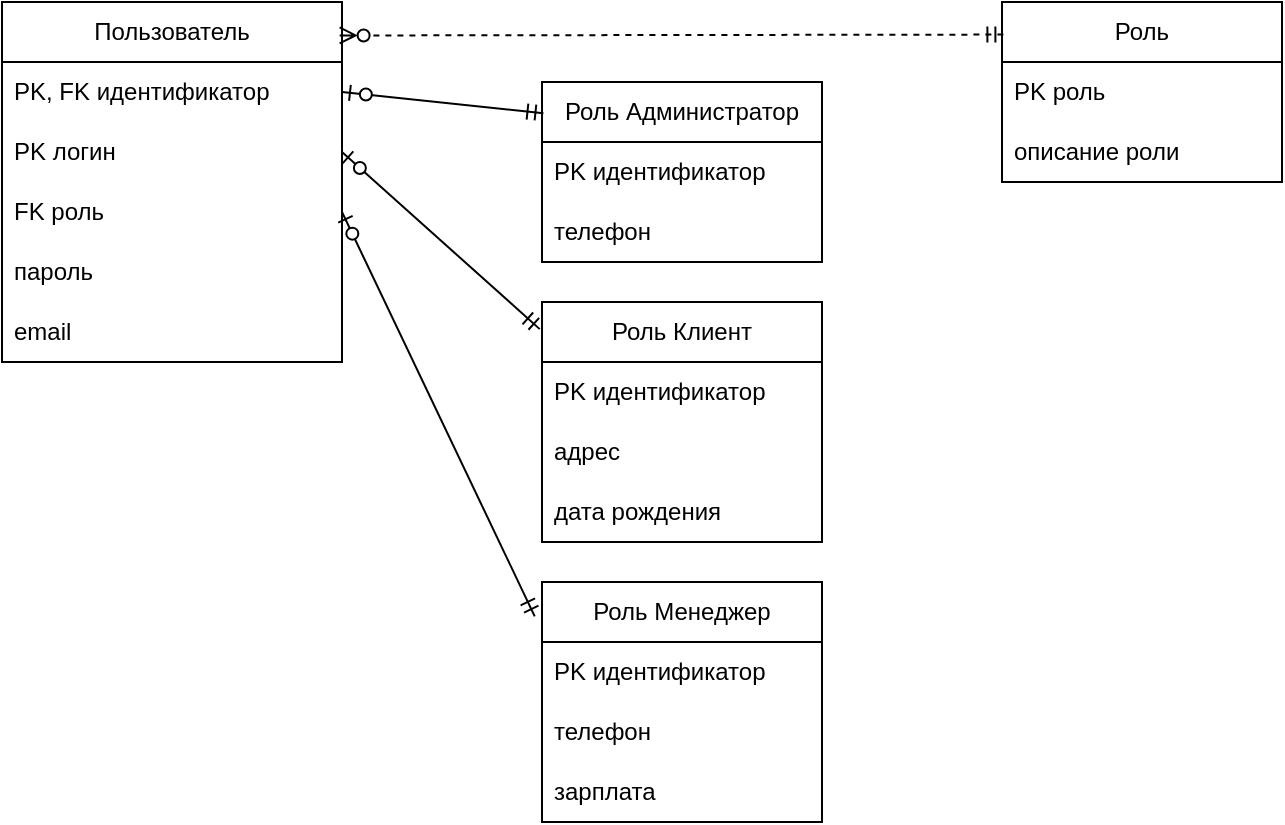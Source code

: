 <mxfile version="28.2.3">
  <diagram name="Страница — 1" id="SFCIHzlu91kjz6KSMM__">
    <mxGraphModel dx="701" dy="542" grid="1" gridSize="10" guides="1" tooltips="1" connect="1" arrows="1" fold="1" page="1" pageScale="1" pageWidth="827" pageHeight="1169" math="0" shadow="0">
      <root>
        <mxCell id="0" />
        <mxCell id="1" parent="0" />
        <mxCell id="gSQlcD7QLnzV-weEtkHs-1" value="Пользователь" style="swimlane;fontStyle=0;childLayout=stackLayout;horizontal=1;startSize=30;horizontalStack=0;resizeParent=1;resizeParentMax=0;resizeLast=0;collapsible=1;marginBottom=0;whiteSpace=wrap;html=1;" vertex="1" parent="1">
          <mxGeometry x="10" y="120" width="170" height="180" as="geometry" />
        </mxCell>
        <mxCell id="gSQlcD7QLnzV-weEtkHs-19" value="PK, FK идентификатор" style="text;strokeColor=none;fillColor=none;align=left;verticalAlign=middle;spacingLeft=4;spacingRight=4;overflow=hidden;points=[[0,0.5],[1,0.5]];portConstraint=eastwest;rotatable=0;whiteSpace=wrap;html=1;" vertex="1" parent="gSQlcD7QLnzV-weEtkHs-1">
          <mxGeometry y="30" width="170" height="30" as="geometry" />
        </mxCell>
        <mxCell id="gSQlcD7QLnzV-weEtkHs-2" value="PK логин" style="text;strokeColor=none;fillColor=none;align=left;verticalAlign=middle;spacingLeft=4;spacingRight=4;overflow=hidden;points=[[0,0.5],[1,0.5]];portConstraint=eastwest;rotatable=0;whiteSpace=wrap;html=1;" vertex="1" parent="gSQlcD7QLnzV-weEtkHs-1">
          <mxGeometry y="60" width="170" height="30" as="geometry" />
        </mxCell>
        <mxCell id="gSQlcD7QLnzV-weEtkHs-3" value="FK роль" style="text;strokeColor=none;fillColor=none;align=left;verticalAlign=middle;spacingLeft=4;spacingRight=4;overflow=hidden;points=[[0,0.5],[1,0.5]];portConstraint=eastwest;rotatable=0;whiteSpace=wrap;html=1;" vertex="1" parent="gSQlcD7QLnzV-weEtkHs-1">
          <mxGeometry y="90" width="170" height="30" as="geometry" />
        </mxCell>
        <mxCell id="gSQlcD7QLnzV-weEtkHs-4" value="пароль" style="text;strokeColor=none;fillColor=none;align=left;verticalAlign=middle;spacingLeft=4;spacingRight=4;overflow=hidden;points=[[0,0.5],[1,0.5]];portConstraint=eastwest;rotatable=0;whiteSpace=wrap;html=1;" vertex="1" parent="gSQlcD7QLnzV-weEtkHs-1">
          <mxGeometry y="120" width="170" height="30" as="geometry" />
        </mxCell>
        <mxCell id="gSQlcD7QLnzV-weEtkHs-5" value="email" style="text;strokeColor=none;fillColor=none;align=left;verticalAlign=middle;spacingLeft=4;spacingRight=4;overflow=hidden;points=[[0,0.5],[1,0.5]];portConstraint=eastwest;rotatable=0;whiteSpace=wrap;html=1;" vertex="1" parent="gSQlcD7QLnzV-weEtkHs-1">
          <mxGeometry y="150" width="170" height="30" as="geometry" />
        </mxCell>
        <mxCell id="gSQlcD7QLnzV-weEtkHs-6" value="Роль" style="swimlane;fontStyle=0;childLayout=stackLayout;horizontal=1;startSize=30;horizontalStack=0;resizeParent=1;resizeParentMax=0;resizeLast=0;collapsible=1;marginBottom=0;whiteSpace=wrap;html=1;" vertex="1" parent="1">
          <mxGeometry x="510" y="120" width="140" height="90" as="geometry" />
        </mxCell>
        <mxCell id="gSQlcD7QLnzV-weEtkHs-7" value="PK роль" style="text;strokeColor=none;fillColor=none;align=left;verticalAlign=middle;spacingLeft=4;spacingRight=4;overflow=hidden;points=[[0,0.5],[1,0.5]];portConstraint=eastwest;rotatable=0;whiteSpace=wrap;html=1;" vertex="1" parent="gSQlcD7QLnzV-weEtkHs-6">
          <mxGeometry y="30" width="140" height="30" as="geometry" />
        </mxCell>
        <mxCell id="gSQlcD7QLnzV-weEtkHs-8" value="описание роли" style="text;strokeColor=none;fillColor=none;align=left;verticalAlign=middle;spacingLeft=4;spacingRight=4;overflow=hidden;points=[[0,0.5],[1,0.5]];portConstraint=eastwest;rotatable=0;whiteSpace=wrap;html=1;" vertex="1" parent="gSQlcD7QLnzV-weEtkHs-6">
          <mxGeometry y="60" width="140" height="30" as="geometry" />
        </mxCell>
        <mxCell id="gSQlcD7QLnzV-weEtkHs-9" value="" style="fontSize=12;html=1;endArrow=ERzeroToMany;startArrow=ERmandOne;rounded=0;startFill=0;endFill=0;entryX=0.993;entryY=0.093;entryDx=0;entryDy=0;entryPerimeter=0;dashed=1;exitX=0.005;exitY=0.181;exitDx=0;exitDy=0;exitPerimeter=0;" edge="1" parent="1" source="gSQlcD7QLnzV-weEtkHs-6" target="gSQlcD7QLnzV-weEtkHs-1">
          <mxGeometry width="100" height="100" relative="1" as="geometry">
            <mxPoint x="309" y="137" as="sourcePoint" />
            <mxPoint x="221" y="130" as="targetPoint" />
          </mxGeometry>
        </mxCell>
        <mxCell id="gSQlcD7QLnzV-weEtkHs-10" value="Роль Клиент" style="swimlane;fontStyle=0;childLayout=stackLayout;horizontal=1;startSize=30;horizontalStack=0;resizeParent=1;resizeParentMax=0;resizeLast=0;collapsible=1;marginBottom=0;whiteSpace=wrap;html=1;" vertex="1" parent="1">
          <mxGeometry x="280" y="270" width="140" height="120" as="geometry" />
        </mxCell>
        <mxCell id="gSQlcD7QLnzV-weEtkHs-21" value="PK идентификатор" style="text;strokeColor=none;fillColor=none;align=left;verticalAlign=middle;spacingLeft=4;spacingRight=4;overflow=hidden;points=[[0,0.5],[1,0.5]];portConstraint=eastwest;rotatable=0;whiteSpace=wrap;html=1;" vertex="1" parent="gSQlcD7QLnzV-weEtkHs-10">
          <mxGeometry y="30" width="140" height="30" as="geometry" />
        </mxCell>
        <mxCell id="gSQlcD7QLnzV-weEtkHs-11" value="адрес" style="text;strokeColor=none;fillColor=none;align=left;verticalAlign=middle;spacingLeft=4;spacingRight=4;overflow=hidden;points=[[0,0.5],[1,0.5]];portConstraint=eastwest;rotatable=0;whiteSpace=wrap;html=1;" vertex="1" parent="gSQlcD7QLnzV-weEtkHs-10">
          <mxGeometry y="60" width="140" height="30" as="geometry" />
        </mxCell>
        <mxCell id="gSQlcD7QLnzV-weEtkHs-12" value="дата рождения" style="text;strokeColor=none;fillColor=none;align=left;verticalAlign=middle;spacingLeft=4;spacingRight=4;overflow=hidden;points=[[0,0.5],[1,0.5]];portConstraint=eastwest;rotatable=0;whiteSpace=wrap;html=1;" vertex="1" parent="gSQlcD7QLnzV-weEtkHs-10">
          <mxGeometry y="90" width="140" height="30" as="geometry" />
        </mxCell>
        <mxCell id="gSQlcD7QLnzV-weEtkHs-13" value="Роль Администратор" style="swimlane;fontStyle=0;childLayout=stackLayout;horizontal=1;startSize=30;horizontalStack=0;resizeParent=1;resizeParentMax=0;resizeLast=0;collapsible=1;marginBottom=0;whiteSpace=wrap;html=1;" vertex="1" parent="1">
          <mxGeometry x="280" y="160" width="140" height="90" as="geometry" />
        </mxCell>
        <mxCell id="gSQlcD7QLnzV-weEtkHs-20" value="&lt;span style=&quot;background-color: transparent; color: light-dark(rgb(0, 0, 0), rgb(255, 255, 255));&quot;&gt;PK идентификатор&lt;/span&gt;" style="text;strokeColor=none;fillColor=none;align=left;verticalAlign=middle;spacingLeft=4;spacingRight=4;overflow=hidden;points=[[0,0.5],[1,0.5]];portConstraint=eastwest;rotatable=0;whiteSpace=wrap;html=1;" vertex="1" parent="gSQlcD7QLnzV-weEtkHs-13">
          <mxGeometry y="30" width="140" height="30" as="geometry" />
        </mxCell>
        <mxCell id="gSQlcD7QLnzV-weEtkHs-14" value="телефон" style="text;strokeColor=none;fillColor=none;align=left;verticalAlign=middle;spacingLeft=4;spacingRight=4;overflow=hidden;points=[[0,0.5],[1,0.5]];portConstraint=eastwest;rotatable=0;whiteSpace=wrap;html=1;" vertex="1" parent="gSQlcD7QLnzV-weEtkHs-13">
          <mxGeometry y="60" width="140" height="30" as="geometry" />
        </mxCell>
        <mxCell id="gSQlcD7QLnzV-weEtkHs-16" value="Роль Менеджер" style="swimlane;fontStyle=0;childLayout=stackLayout;horizontal=1;startSize=30;horizontalStack=0;resizeParent=1;resizeParentMax=0;resizeLast=0;collapsible=1;marginBottom=0;whiteSpace=wrap;html=1;" vertex="1" parent="1">
          <mxGeometry x="280" y="410" width="140" height="120" as="geometry" />
        </mxCell>
        <mxCell id="gSQlcD7QLnzV-weEtkHs-22" value="PK идентификатор" style="text;strokeColor=none;fillColor=none;align=left;verticalAlign=middle;spacingLeft=4;spacingRight=4;overflow=hidden;points=[[0,0.5],[1,0.5]];portConstraint=eastwest;rotatable=0;whiteSpace=wrap;html=1;" vertex="1" parent="gSQlcD7QLnzV-weEtkHs-16">
          <mxGeometry y="30" width="140" height="30" as="geometry" />
        </mxCell>
        <mxCell id="gSQlcD7QLnzV-weEtkHs-17" value="телефон" style="text;strokeColor=none;fillColor=none;align=left;verticalAlign=middle;spacingLeft=4;spacingRight=4;overflow=hidden;points=[[0,0.5],[1,0.5]];portConstraint=eastwest;rotatable=0;whiteSpace=wrap;html=1;" vertex="1" parent="gSQlcD7QLnzV-weEtkHs-16">
          <mxGeometry y="60" width="140" height="30" as="geometry" />
        </mxCell>
        <mxCell id="gSQlcD7QLnzV-weEtkHs-18" value="зарплата" style="text;strokeColor=none;fillColor=none;align=left;verticalAlign=middle;spacingLeft=4;spacingRight=4;overflow=hidden;points=[[0,0.5],[1,0.5]];portConstraint=eastwest;rotatable=0;whiteSpace=wrap;html=1;" vertex="1" parent="gSQlcD7QLnzV-weEtkHs-16">
          <mxGeometry y="90" width="140" height="30" as="geometry" />
        </mxCell>
        <mxCell id="gSQlcD7QLnzV-weEtkHs-24" value="" style="fontSize=12;html=1;endArrow=ERzeroToOne;startArrow=ERmandOne;rounded=0;entryX=1;entryY=0.5;entryDx=0;entryDy=0;exitX=0.005;exitY=0.174;exitDx=0;exitDy=0;exitPerimeter=0;" edge="1" parent="1" source="gSQlcD7QLnzV-weEtkHs-13" target="gSQlcD7QLnzV-weEtkHs-19">
          <mxGeometry width="100" height="100" relative="1" as="geometry">
            <mxPoint x="260" y="180" as="sourcePoint" />
            <mxPoint x="400" y="290" as="targetPoint" />
          </mxGeometry>
        </mxCell>
        <mxCell id="gSQlcD7QLnzV-weEtkHs-25" value="" style="fontSize=12;html=1;endArrow=ERzeroToOne;startArrow=ERmandOne;rounded=0;exitX=-0.026;exitY=0.143;exitDx=0;exitDy=0;exitPerimeter=0;entryX=1;entryY=0.5;entryDx=0;entryDy=0;" edge="1" parent="1" source="gSQlcD7QLnzV-weEtkHs-16" target="gSQlcD7QLnzV-weEtkHs-3">
          <mxGeometry width="100" height="100" relative="1" as="geometry">
            <mxPoint x="230" y="200" as="sourcePoint" />
            <mxPoint x="200" y="250" as="targetPoint" />
          </mxGeometry>
        </mxCell>
        <mxCell id="gSQlcD7QLnzV-weEtkHs-26" value="" style="fontSize=12;html=1;endArrow=ERzeroToOne;startArrow=ERmandOne;rounded=0;exitX=-0.008;exitY=0.113;exitDx=0;exitDy=0;exitPerimeter=0;entryX=1;entryY=0.5;entryDx=0;entryDy=0;" edge="1" parent="1" source="gSQlcD7QLnzV-weEtkHs-10" target="gSQlcD7QLnzV-weEtkHs-2">
          <mxGeometry width="100" height="100" relative="1" as="geometry">
            <mxPoint x="230" y="200" as="sourcePoint" />
            <mxPoint x="210" y="210" as="targetPoint" />
          </mxGeometry>
        </mxCell>
      </root>
    </mxGraphModel>
  </diagram>
</mxfile>
